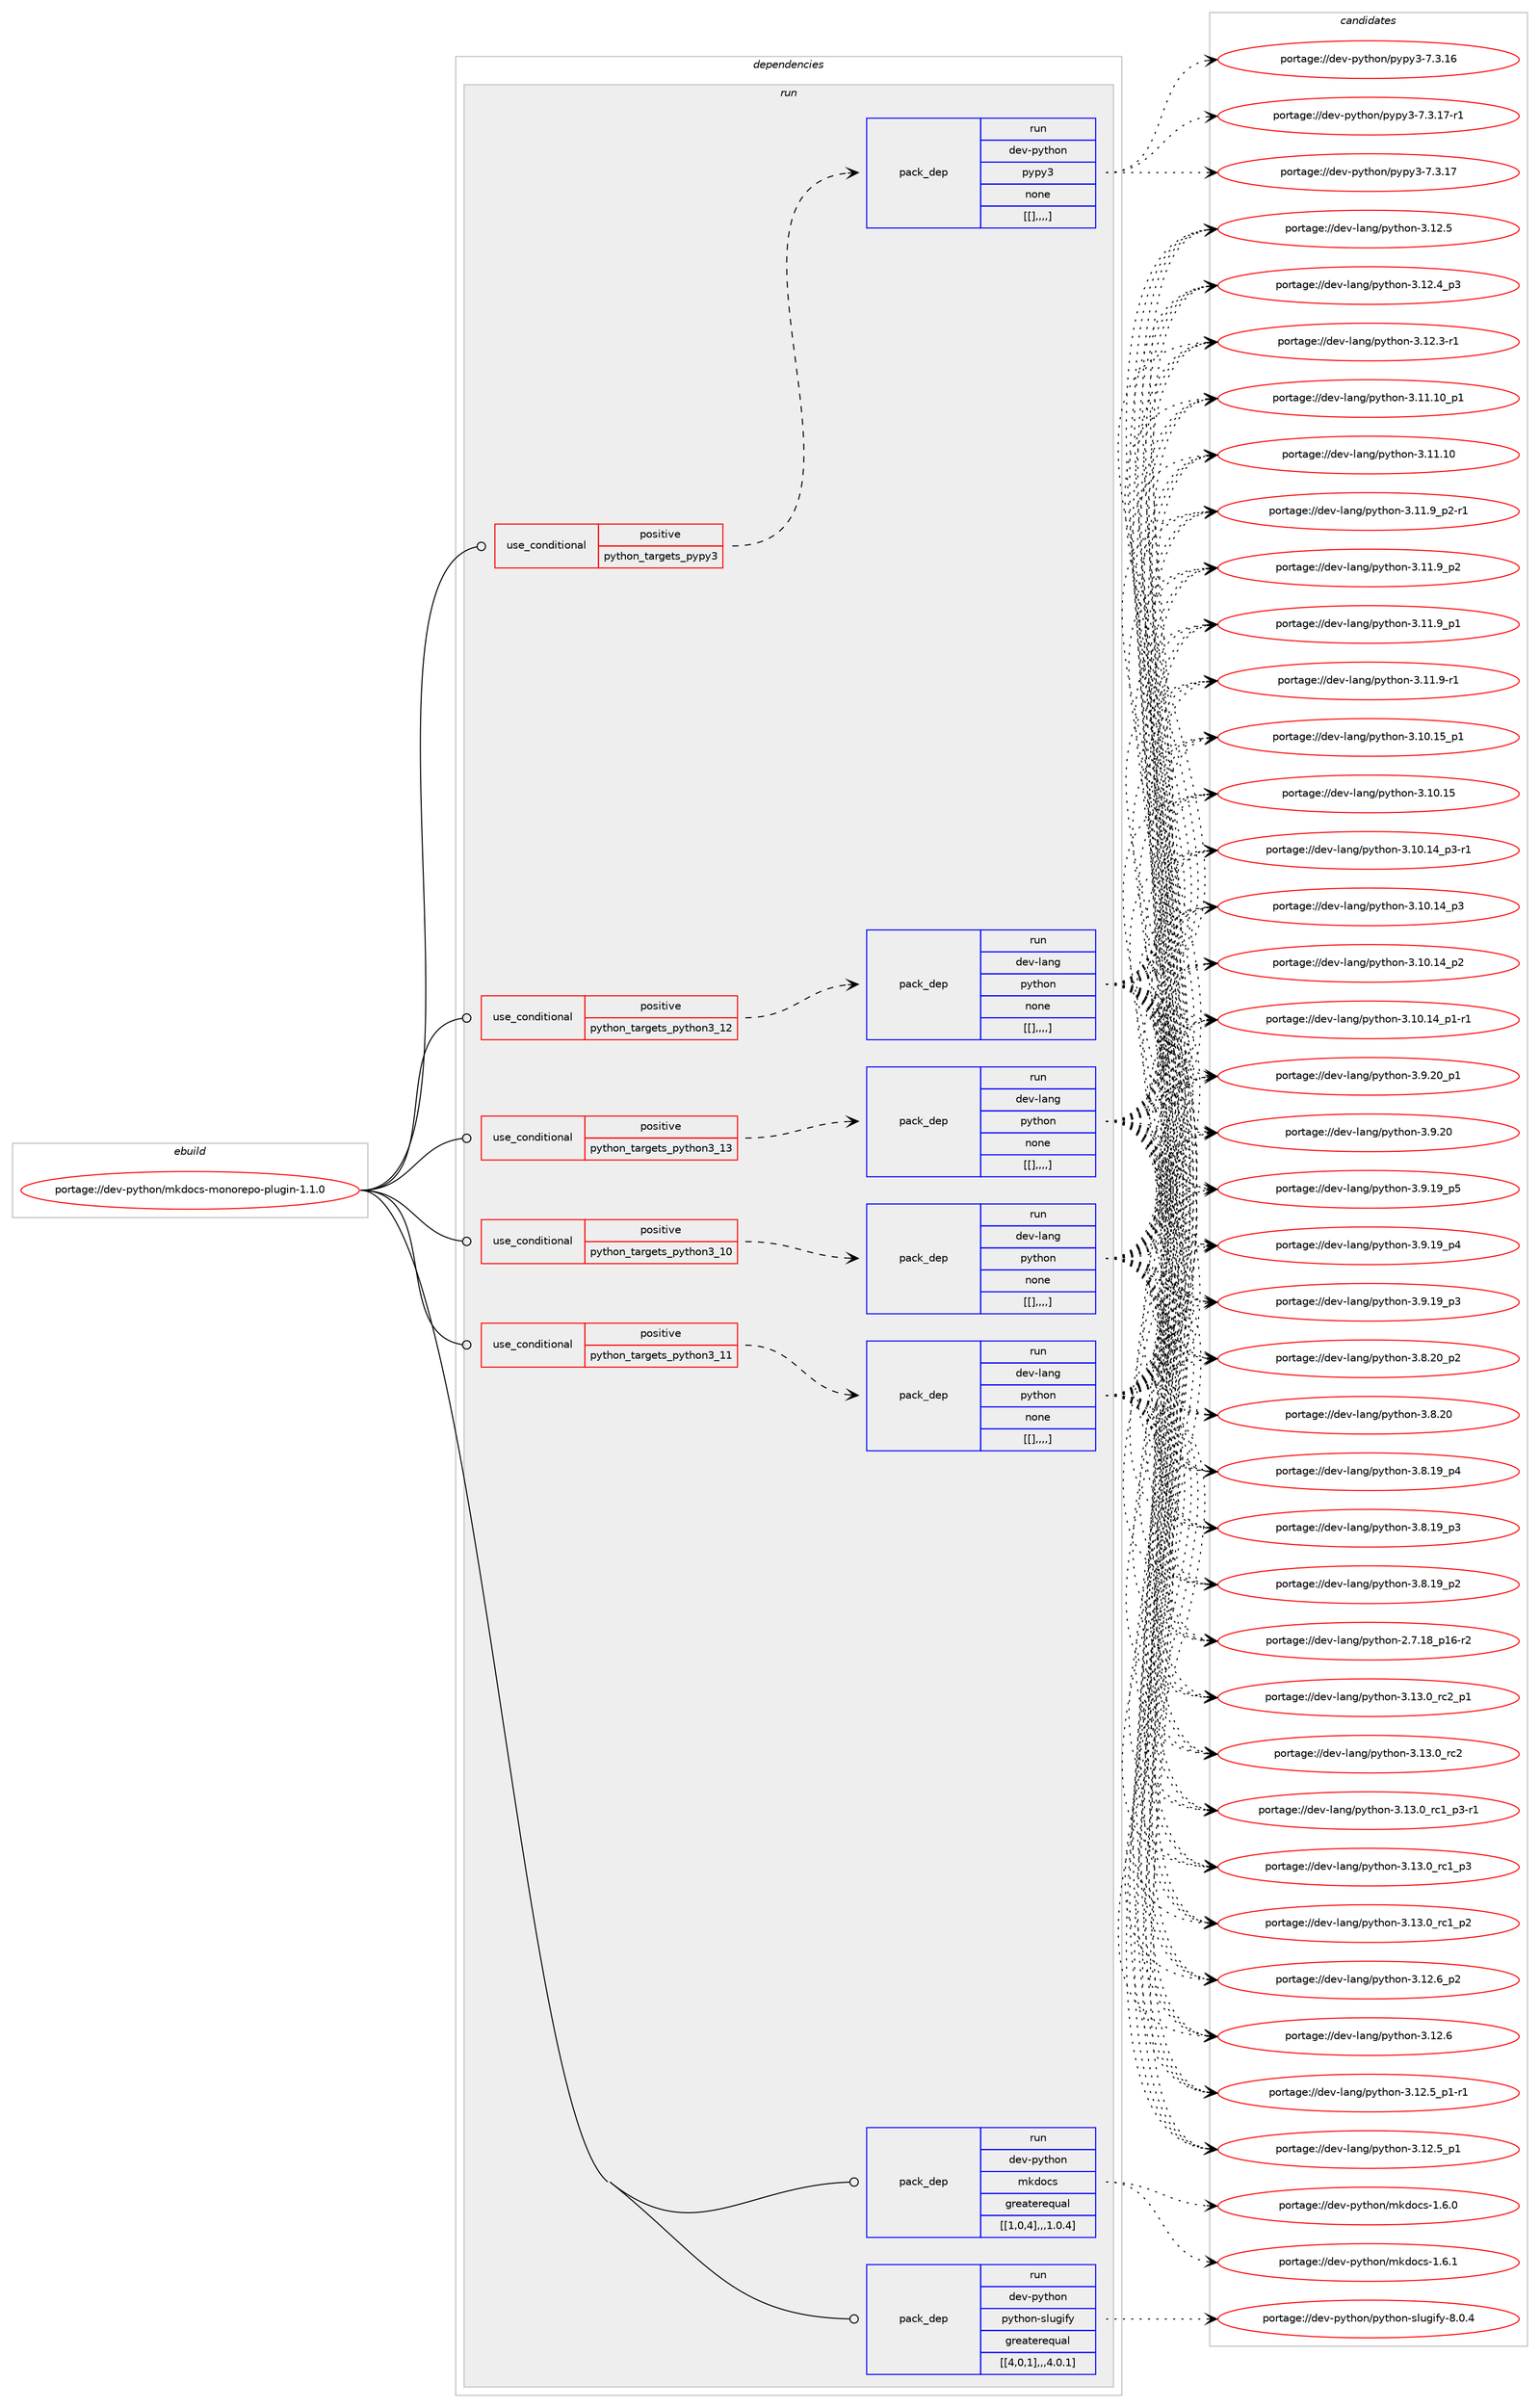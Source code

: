 digraph prolog {

# *************
# Graph options
# *************

newrank=true;
concentrate=true;
compound=true;
graph [rankdir=LR,fontname=Helvetica,fontsize=10,ranksep=1.5];#, ranksep=2.5, nodesep=0.2];
edge  [arrowhead=vee];
node  [fontname=Helvetica,fontsize=10];

# **********
# The ebuild
# **********

subgraph cluster_leftcol {
color=gray;
label=<<i>ebuild</i>>;
id [label="portage://dev-python/mkdocs-monorepo-plugin-1.1.0", color=red, width=4, href="../dev-python/mkdocs-monorepo-plugin-1.1.0.svg"];
}

# ****************
# The dependencies
# ****************

subgraph cluster_midcol {
color=gray;
label=<<i>dependencies</i>>;
subgraph cluster_compile {
fillcolor="#eeeeee";
style=filled;
label=<<i>compile</i>>;
}
subgraph cluster_compileandrun {
fillcolor="#eeeeee";
style=filled;
label=<<i>compile and run</i>>;
}
subgraph cluster_run {
fillcolor="#eeeeee";
style=filled;
label=<<i>run</i>>;
subgraph cond36154 {
dependency153543 [label=<<TABLE BORDER="0" CELLBORDER="1" CELLSPACING="0" CELLPADDING="4"><TR><TD ROWSPAN="3" CELLPADDING="10">use_conditional</TD></TR><TR><TD>positive</TD></TR><TR><TD>python_targets_pypy3</TD></TR></TABLE>>, shape=none, color=red];
subgraph pack116175 {
dependency153544 [label=<<TABLE BORDER="0" CELLBORDER="1" CELLSPACING="0" CELLPADDING="4" WIDTH="220"><TR><TD ROWSPAN="6" CELLPADDING="30">pack_dep</TD></TR><TR><TD WIDTH="110">run</TD></TR><TR><TD>dev-python</TD></TR><TR><TD>pypy3</TD></TR><TR><TD>none</TD></TR><TR><TD>[[],,,,]</TD></TR></TABLE>>, shape=none, color=blue];
}
dependency153543:e -> dependency153544:w [weight=20,style="dashed",arrowhead="vee"];
}
id:e -> dependency153543:w [weight=20,style="solid",arrowhead="odot"];
subgraph cond36155 {
dependency153545 [label=<<TABLE BORDER="0" CELLBORDER="1" CELLSPACING="0" CELLPADDING="4"><TR><TD ROWSPAN="3" CELLPADDING="10">use_conditional</TD></TR><TR><TD>positive</TD></TR><TR><TD>python_targets_python3_10</TD></TR></TABLE>>, shape=none, color=red];
subgraph pack116176 {
dependency153546 [label=<<TABLE BORDER="0" CELLBORDER="1" CELLSPACING="0" CELLPADDING="4" WIDTH="220"><TR><TD ROWSPAN="6" CELLPADDING="30">pack_dep</TD></TR><TR><TD WIDTH="110">run</TD></TR><TR><TD>dev-lang</TD></TR><TR><TD>python</TD></TR><TR><TD>none</TD></TR><TR><TD>[[],,,,]</TD></TR></TABLE>>, shape=none, color=blue];
}
dependency153545:e -> dependency153546:w [weight=20,style="dashed",arrowhead="vee"];
}
id:e -> dependency153545:w [weight=20,style="solid",arrowhead="odot"];
subgraph cond36156 {
dependency153547 [label=<<TABLE BORDER="0" CELLBORDER="1" CELLSPACING="0" CELLPADDING="4"><TR><TD ROWSPAN="3" CELLPADDING="10">use_conditional</TD></TR><TR><TD>positive</TD></TR><TR><TD>python_targets_python3_11</TD></TR></TABLE>>, shape=none, color=red];
subgraph pack116177 {
dependency153548 [label=<<TABLE BORDER="0" CELLBORDER="1" CELLSPACING="0" CELLPADDING="4" WIDTH="220"><TR><TD ROWSPAN="6" CELLPADDING="30">pack_dep</TD></TR><TR><TD WIDTH="110">run</TD></TR><TR><TD>dev-lang</TD></TR><TR><TD>python</TD></TR><TR><TD>none</TD></TR><TR><TD>[[],,,,]</TD></TR></TABLE>>, shape=none, color=blue];
}
dependency153547:e -> dependency153548:w [weight=20,style="dashed",arrowhead="vee"];
}
id:e -> dependency153547:w [weight=20,style="solid",arrowhead="odot"];
subgraph cond36157 {
dependency153549 [label=<<TABLE BORDER="0" CELLBORDER="1" CELLSPACING="0" CELLPADDING="4"><TR><TD ROWSPAN="3" CELLPADDING="10">use_conditional</TD></TR><TR><TD>positive</TD></TR><TR><TD>python_targets_python3_12</TD></TR></TABLE>>, shape=none, color=red];
subgraph pack116178 {
dependency153550 [label=<<TABLE BORDER="0" CELLBORDER="1" CELLSPACING="0" CELLPADDING="4" WIDTH="220"><TR><TD ROWSPAN="6" CELLPADDING="30">pack_dep</TD></TR><TR><TD WIDTH="110">run</TD></TR><TR><TD>dev-lang</TD></TR><TR><TD>python</TD></TR><TR><TD>none</TD></TR><TR><TD>[[],,,,]</TD></TR></TABLE>>, shape=none, color=blue];
}
dependency153549:e -> dependency153550:w [weight=20,style="dashed",arrowhead="vee"];
}
id:e -> dependency153549:w [weight=20,style="solid",arrowhead="odot"];
subgraph cond36158 {
dependency153551 [label=<<TABLE BORDER="0" CELLBORDER="1" CELLSPACING="0" CELLPADDING="4"><TR><TD ROWSPAN="3" CELLPADDING="10">use_conditional</TD></TR><TR><TD>positive</TD></TR><TR><TD>python_targets_python3_13</TD></TR></TABLE>>, shape=none, color=red];
subgraph pack116179 {
dependency153552 [label=<<TABLE BORDER="0" CELLBORDER="1" CELLSPACING="0" CELLPADDING="4" WIDTH="220"><TR><TD ROWSPAN="6" CELLPADDING="30">pack_dep</TD></TR><TR><TD WIDTH="110">run</TD></TR><TR><TD>dev-lang</TD></TR><TR><TD>python</TD></TR><TR><TD>none</TD></TR><TR><TD>[[],,,,]</TD></TR></TABLE>>, shape=none, color=blue];
}
dependency153551:e -> dependency153552:w [weight=20,style="dashed",arrowhead="vee"];
}
id:e -> dependency153551:w [weight=20,style="solid",arrowhead="odot"];
subgraph pack116180 {
dependency153553 [label=<<TABLE BORDER="0" CELLBORDER="1" CELLSPACING="0" CELLPADDING="4" WIDTH="220"><TR><TD ROWSPAN="6" CELLPADDING="30">pack_dep</TD></TR><TR><TD WIDTH="110">run</TD></TR><TR><TD>dev-python</TD></TR><TR><TD>mkdocs</TD></TR><TR><TD>greaterequal</TD></TR><TR><TD>[[1,0,4],,,1.0.4]</TD></TR></TABLE>>, shape=none, color=blue];
}
id:e -> dependency153553:w [weight=20,style="solid",arrowhead="odot"];
subgraph pack116181 {
dependency153554 [label=<<TABLE BORDER="0" CELLBORDER="1" CELLSPACING="0" CELLPADDING="4" WIDTH="220"><TR><TD ROWSPAN="6" CELLPADDING="30">pack_dep</TD></TR><TR><TD WIDTH="110">run</TD></TR><TR><TD>dev-python</TD></TR><TR><TD>python-slugify</TD></TR><TR><TD>greaterequal</TD></TR><TR><TD>[[4,0,1],,,4.0.1]</TD></TR></TABLE>>, shape=none, color=blue];
}
id:e -> dependency153554:w [weight=20,style="solid",arrowhead="odot"];
}
}

# **************
# The candidates
# **************

subgraph cluster_choices {
rank=same;
color=gray;
label=<<i>candidates</i>>;

subgraph choice116175 {
color=black;
nodesep=1;
choice100101118451121211161041111104711212111212151455546514649554511449 [label="portage://dev-python/pypy3-7.3.17-r1", color=red, width=4,href="../dev-python/pypy3-7.3.17-r1.svg"];
choice10010111845112121116104111110471121211121215145554651464955 [label="portage://dev-python/pypy3-7.3.17", color=red, width=4,href="../dev-python/pypy3-7.3.17.svg"];
choice10010111845112121116104111110471121211121215145554651464954 [label="portage://dev-python/pypy3-7.3.16", color=red, width=4,href="../dev-python/pypy3-7.3.16.svg"];
dependency153544:e -> choice100101118451121211161041111104711212111212151455546514649554511449:w [style=dotted,weight="100"];
dependency153544:e -> choice10010111845112121116104111110471121211121215145554651464955:w [style=dotted,weight="100"];
dependency153544:e -> choice10010111845112121116104111110471121211121215145554651464954:w [style=dotted,weight="100"];
}
subgraph choice116176 {
color=black;
nodesep=1;
choice100101118451089711010347112121116104111110455146495146489511499509511249 [label="portage://dev-lang/python-3.13.0_rc2_p1", color=red, width=4,href="../dev-lang/python-3.13.0_rc2_p1.svg"];
choice10010111845108971101034711212111610411111045514649514648951149950 [label="portage://dev-lang/python-3.13.0_rc2", color=red, width=4,href="../dev-lang/python-3.13.0_rc2.svg"];
choice1001011184510897110103471121211161041111104551464951464895114994995112514511449 [label="portage://dev-lang/python-3.13.0_rc1_p3-r1", color=red, width=4,href="../dev-lang/python-3.13.0_rc1_p3-r1.svg"];
choice100101118451089711010347112121116104111110455146495146489511499499511251 [label="portage://dev-lang/python-3.13.0_rc1_p3", color=red, width=4,href="../dev-lang/python-3.13.0_rc1_p3.svg"];
choice100101118451089711010347112121116104111110455146495146489511499499511250 [label="portage://dev-lang/python-3.13.0_rc1_p2", color=red, width=4,href="../dev-lang/python-3.13.0_rc1_p2.svg"];
choice100101118451089711010347112121116104111110455146495046549511250 [label="portage://dev-lang/python-3.12.6_p2", color=red, width=4,href="../dev-lang/python-3.12.6_p2.svg"];
choice10010111845108971101034711212111610411111045514649504654 [label="portage://dev-lang/python-3.12.6", color=red, width=4,href="../dev-lang/python-3.12.6.svg"];
choice1001011184510897110103471121211161041111104551464950465395112494511449 [label="portage://dev-lang/python-3.12.5_p1-r1", color=red, width=4,href="../dev-lang/python-3.12.5_p1-r1.svg"];
choice100101118451089711010347112121116104111110455146495046539511249 [label="portage://dev-lang/python-3.12.5_p1", color=red, width=4,href="../dev-lang/python-3.12.5_p1.svg"];
choice10010111845108971101034711212111610411111045514649504653 [label="portage://dev-lang/python-3.12.5", color=red, width=4,href="../dev-lang/python-3.12.5.svg"];
choice100101118451089711010347112121116104111110455146495046529511251 [label="portage://dev-lang/python-3.12.4_p3", color=red, width=4,href="../dev-lang/python-3.12.4_p3.svg"];
choice100101118451089711010347112121116104111110455146495046514511449 [label="portage://dev-lang/python-3.12.3-r1", color=red, width=4,href="../dev-lang/python-3.12.3-r1.svg"];
choice10010111845108971101034711212111610411111045514649494649489511249 [label="portage://dev-lang/python-3.11.10_p1", color=red, width=4,href="../dev-lang/python-3.11.10_p1.svg"];
choice1001011184510897110103471121211161041111104551464949464948 [label="portage://dev-lang/python-3.11.10", color=red, width=4,href="../dev-lang/python-3.11.10.svg"];
choice1001011184510897110103471121211161041111104551464949465795112504511449 [label="portage://dev-lang/python-3.11.9_p2-r1", color=red, width=4,href="../dev-lang/python-3.11.9_p2-r1.svg"];
choice100101118451089711010347112121116104111110455146494946579511250 [label="portage://dev-lang/python-3.11.9_p2", color=red, width=4,href="../dev-lang/python-3.11.9_p2.svg"];
choice100101118451089711010347112121116104111110455146494946579511249 [label="portage://dev-lang/python-3.11.9_p1", color=red, width=4,href="../dev-lang/python-3.11.9_p1.svg"];
choice100101118451089711010347112121116104111110455146494946574511449 [label="portage://dev-lang/python-3.11.9-r1", color=red, width=4,href="../dev-lang/python-3.11.9-r1.svg"];
choice10010111845108971101034711212111610411111045514649484649539511249 [label="portage://dev-lang/python-3.10.15_p1", color=red, width=4,href="../dev-lang/python-3.10.15_p1.svg"];
choice1001011184510897110103471121211161041111104551464948464953 [label="portage://dev-lang/python-3.10.15", color=red, width=4,href="../dev-lang/python-3.10.15.svg"];
choice100101118451089711010347112121116104111110455146494846495295112514511449 [label="portage://dev-lang/python-3.10.14_p3-r1", color=red, width=4,href="../dev-lang/python-3.10.14_p3-r1.svg"];
choice10010111845108971101034711212111610411111045514649484649529511251 [label="portage://dev-lang/python-3.10.14_p3", color=red, width=4,href="../dev-lang/python-3.10.14_p3.svg"];
choice10010111845108971101034711212111610411111045514649484649529511250 [label="portage://dev-lang/python-3.10.14_p2", color=red, width=4,href="../dev-lang/python-3.10.14_p2.svg"];
choice100101118451089711010347112121116104111110455146494846495295112494511449 [label="portage://dev-lang/python-3.10.14_p1-r1", color=red, width=4,href="../dev-lang/python-3.10.14_p1-r1.svg"];
choice100101118451089711010347112121116104111110455146574650489511249 [label="portage://dev-lang/python-3.9.20_p1", color=red, width=4,href="../dev-lang/python-3.9.20_p1.svg"];
choice10010111845108971101034711212111610411111045514657465048 [label="portage://dev-lang/python-3.9.20", color=red, width=4,href="../dev-lang/python-3.9.20.svg"];
choice100101118451089711010347112121116104111110455146574649579511253 [label="portage://dev-lang/python-3.9.19_p5", color=red, width=4,href="../dev-lang/python-3.9.19_p5.svg"];
choice100101118451089711010347112121116104111110455146574649579511252 [label="portage://dev-lang/python-3.9.19_p4", color=red, width=4,href="../dev-lang/python-3.9.19_p4.svg"];
choice100101118451089711010347112121116104111110455146574649579511251 [label="portage://dev-lang/python-3.9.19_p3", color=red, width=4,href="../dev-lang/python-3.9.19_p3.svg"];
choice100101118451089711010347112121116104111110455146564650489511250 [label="portage://dev-lang/python-3.8.20_p2", color=red, width=4,href="../dev-lang/python-3.8.20_p2.svg"];
choice10010111845108971101034711212111610411111045514656465048 [label="portage://dev-lang/python-3.8.20", color=red, width=4,href="../dev-lang/python-3.8.20.svg"];
choice100101118451089711010347112121116104111110455146564649579511252 [label="portage://dev-lang/python-3.8.19_p4", color=red, width=4,href="../dev-lang/python-3.8.19_p4.svg"];
choice100101118451089711010347112121116104111110455146564649579511251 [label="portage://dev-lang/python-3.8.19_p3", color=red, width=4,href="../dev-lang/python-3.8.19_p3.svg"];
choice100101118451089711010347112121116104111110455146564649579511250 [label="portage://dev-lang/python-3.8.19_p2", color=red, width=4,href="../dev-lang/python-3.8.19_p2.svg"];
choice100101118451089711010347112121116104111110455046554649569511249544511450 [label="portage://dev-lang/python-2.7.18_p16-r2", color=red, width=4,href="../dev-lang/python-2.7.18_p16-r2.svg"];
dependency153546:e -> choice100101118451089711010347112121116104111110455146495146489511499509511249:w [style=dotted,weight="100"];
dependency153546:e -> choice10010111845108971101034711212111610411111045514649514648951149950:w [style=dotted,weight="100"];
dependency153546:e -> choice1001011184510897110103471121211161041111104551464951464895114994995112514511449:w [style=dotted,weight="100"];
dependency153546:e -> choice100101118451089711010347112121116104111110455146495146489511499499511251:w [style=dotted,weight="100"];
dependency153546:e -> choice100101118451089711010347112121116104111110455146495146489511499499511250:w [style=dotted,weight="100"];
dependency153546:e -> choice100101118451089711010347112121116104111110455146495046549511250:w [style=dotted,weight="100"];
dependency153546:e -> choice10010111845108971101034711212111610411111045514649504654:w [style=dotted,weight="100"];
dependency153546:e -> choice1001011184510897110103471121211161041111104551464950465395112494511449:w [style=dotted,weight="100"];
dependency153546:e -> choice100101118451089711010347112121116104111110455146495046539511249:w [style=dotted,weight="100"];
dependency153546:e -> choice10010111845108971101034711212111610411111045514649504653:w [style=dotted,weight="100"];
dependency153546:e -> choice100101118451089711010347112121116104111110455146495046529511251:w [style=dotted,weight="100"];
dependency153546:e -> choice100101118451089711010347112121116104111110455146495046514511449:w [style=dotted,weight="100"];
dependency153546:e -> choice10010111845108971101034711212111610411111045514649494649489511249:w [style=dotted,weight="100"];
dependency153546:e -> choice1001011184510897110103471121211161041111104551464949464948:w [style=dotted,weight="100"];
dependency153546:e -> choice1001011184510897110103471121211161041111104551464949465795112504511449:w [style=dotted,weight="100"];
dependency153546:e -> choice100101118451089711010347112121116104111110455146494946579511250:w [style=dotted,weight="100"];
dependency153546:e -> choice100101118451089711010347112121116104111110455146494946579511249:w [style=dotted,weight="100"];
dependency153546:e -> choice100101118451089711010347112121116104111110455146494946574511449:w [style=dotted,weight="100"];
dependency153546:e -> choice10010111845108971101034711212111610411111045514649484649539511249:w [style=dotted,weight="100"];
dependency153546:e -> choice1001011184510897110103471121211161041111104551464948464953:w [style=dotted,weight="100"];
dependency153546:e -> choice100101118451089711010347112121116104111110455146494846495295112514511449:w [style=dotted,weight="100"];
dependency153546:e -> choice10010111845108971101034711212111610411111045514649484649529511251:w [style=dotted,weight="100"];
dependency153546:e -> choice10010111845108971101034711212111610411111045514649484649529511250:w [style=dotted,weight="100"];
dependency153546:e -> choice100101118451089711010347112121116104111110455146494846495295112494511449:w [style=dotted,weight="100"];
dependency153546:e -> choice100101118451089711010347112121116104111110455146574650489511249:w [style=dotted,weight="100"];
dependency153546:e -> choice10010111845108971101034711212111610411111045514657465048:w [style=dotted,weight="100"];
dependency153546:e -> choice100101118451089711010347112121116104111110455146574649579511253:w [style=dotted,weight="100"];
dependency153546:e -> choice100101118451089711010347112121116104111110455146574649579511252:w [style=dotted,weight="100"];
dependency153546:e -> choice100101118451089711010347112121116104111110455146574649579511251:w [style=dotted,weight="100"];
dependency153546:e -> choice100101118451089711010347112121116104111110455146564650489511250:w [style=dotted,weight="100"];
dependency153546:e -> choice10010111845108971101034711212111610411111045514656465048:w [style=dotted,weight="100"];
dependency153546:e -> choice100101118451089711010347112121116104111110455146564649579511252:w [style=dotted,weight="100"];
dependency153546:e -> choice100101118451089711010347112121116104111110455146564649579511251:w [style=dotted,weight="100"];
dependency153546:e -> choice100101118451089711010347112121116104111110455146564649579511250:w [style=dotted,weight="100"];
dependency153546:e -> choice100101118451089711010347112121116104111110455046554649569511249544511450:w [style=dotted,weight="100"];
}
subgraph choice116177 {
color=black;
nodesep=1;
choice100101118451089711010347112121116104111110455146495146489511499509511249 [label="portage://dev-lang/python-3.13.0_rc2_p1", color=red, width=4,href="../dev-lang/python-3.13.0_rc2_p1.svg"];
choice10010111845108971101034711212111610411111045514649514648951149950 [label="portage://dev-lang/python-3.13.0_rc2", color=red, width=4,href="../dev-lang/python-3.13.0_rc2.svg"];
choice1001011184510897110103471121211161041111104551464951464895114994995112514511449 [label="portage://dev-lang/python-3.13.0_rc1_p3-r1", color=red, width=4,href="../dev-lang/python-3.13.0_rc1_p3-r1.svg"];
choice100101118451089711010347112121116104111110455146495146489511499499511251 [label="portage://dev-lang/python-3.13.0_rc1_p3", color=red, width=4,href="../dev-lang/python-3.13.0_rc1_p3.svg"];
choice100101118451089711010347112121116104111110455146495146489511499499511250 [label="portage://dev-lang/python-3.13.0_rc1_p2", color=red, width=4,href="../dev-lang/python-3.13.0_rc1_p2.svg"];
choice100101118451089711010347112121116104111110455146495046549511250 [label="portage://dev-lang/python-3.12.6_p2", color=red, width=4,href="../dev-lang/python-3.12.6_p2.svg"];
choice10010111845108971101034711212111610411111045514649504654 [label="portage://dev-lang/python-3.12.6", color=red, width=4,href="../dev-lang/python-3.12.6.svg"];
choice1001011184510897110103471121211161041111104551464950465395112494511449 [label="portage://dev-lang/python-3.12.5_p1-r1", color=red, width=4,href="../dev-lang/python-3.12.5_p1-r1.svg"];
choice100101118451089711010347112121116104111110455146495046539511249 [label="portage://dev-lang/python-3.12.5_p1", color=red, width=4,href="../dev-lang/python-3.12.5_p1.svg"];
choice10010111845108971101034711212111610411111045514649504653 [label="portage://dev-lang/python-3.12.5", color=red, width=4,href="../dev-lang/python-3.12.5.svg"];
choice100101118451089711010347112121116104111110455146495046529511251 [label="portage://dev-lang/python-3.12.4_p3", color=red, width=4,href="../dev-lang/python-3.12.4_p3.svg"];
choice100101118451089711010347112121116104111110455146495046514511449 [label="portage://dev-lang/python-3.12.3-r1", color=red, width=4,href="../dev-lang/python-3.12.3-r1.svg"];
choice10010111845108971101034711212111610411111045514649494649489511249 [label="portage://dev-lang/python-3.11.10_p1", color=red, width=4,href="../dev-lang/python-3.11.10_p1.svg"];
choice1001011184510897110103471121211161041111104551464949464948 [label="portage://dev-lang/python-3.11.10", color=red, width=4,href="../dev-lang/python-3.11.10.svg"];
choice1001011184510897110103471121211161041111104551464949465795112504511449 [label="portage://dev-lang/python-3.11.9_p2-r1", color=red, width=4,href="../dev-lang/python-3.11.9_p2-r1.svg"];
choice100101118451089711010347112121116104111110455146494946579511250 [label="portage://dev-lang/python-3.11.9_p2", color=red, width=4,href="../dev-lang/python-3.11.9_p2.svg"];
choice100101118451089711010347112121116104111110455146494946579511249 [label="portage://dev-lang/python-3.11.9_p1", color=red, width=4,href="../dev-lang/python-3.11.9_p1.svg"];
choice100101118451089711010347112121116104111110455146494946574511449 [label="portage://dev-lang/python-3.11.9-r1", color=red, width=4,href="../dev-lang/python-3.11.9-r1.svg"];
choice10010111845108971101034711212111610411111045514649484649539511249 [label="portage://dev-lang/python-3.10.15_p1", color=red, width=4,href="../dev-lang/python-3.10.15_p1.svg"];
choice1001011184510897110103471121211161041111104551464948464953 [label="portage://dev-lang/python-3.10.15", color=red, width=4,href="../dev-lang/python-3.10.15.svg"];
choice100101118451089711010347112121116104111110455146494846495295112514511449 [label="portage://dev-lang/python-3.10.14_p3-r1", color=red, width=4,href="../dev-lang/python-3.10.14_p3-r1.svg"];
choice10010111845108971101034711212111610411111045514649484649529511251 [label="portage://dev-lang/python-3.10.14_p3", color=red, width=4,href="../dev-lang/python-3.10.14_p3.svg"];
choice10010111845108971101034711212111610411111045514649484649529511250 [label="portage://dev-lang/python-3.10.14_p2", color=red, width=4,href="../dev-lang/python-3.10.14_p2.svg"];
choice100101118451089711010347112121116104111110455146494846495295112494511449 [label="portage://dev-lang/python-3.10.14_p1-r1", color=red, width=4,href="../dev-lang/python-3.10.14_p1-r1.svg"];
choice100101118451089711010347112121116104111110455146574650489511249 [label="portage://dev-lang/python-3.9.20_p1", color=red, width=4,href="../dev-lang/python-3.9.20_p1.svg"];
choice10010111845108971101034711212111610411111045514657465048 [label="portage://dev-lang/python-3.9.20", color=red, width=4,href="../dev-lang/python-3.9.20.svg"];
choice100101118451089711010347112121116104111110455146574649579511253 [label="portage://dev-lang/python-3.9.19_p5", color=red, width=4,href="../dev-lang/python-3.9.19_p5.svg"];
choice100101118451089711010347112121116104111110455146574649579511252 [label="portage://dev-lang/python-3.9.19_p4", color=red, width=4,href="../dev-lang/python-3.9.19_p4.svg"];
choice100101118451089711010347112121116104111110455146574649579511251 [label="portage://dev-lang/python-3.9.19_p3", color=red, width=4,href="../dev-lang/python-3.9.19_p3.svg"];
choice100101118451089711010347112121116104111110455146564650489511250 [label="portage://dev-lang/python-3.8.20_p2", color=red, width=4,href="../dev-lang/python-3.8.20_p2.svg"];
choice10010111845108971101034711212111610411111045514656465048 [label="portage://dev-lang/python-3.8.20", color=red, width=4,href="../dev-lang/python-3.8.20.svg"];
choice100101118451089711010347112121116104111110455146564649579511252 [label="portage://dev-lang/python-3.8.19_p4", color=red, width=4,href="../dev-lang/python-3.8.19_p4.svg"];
choice100101118451089711010347112121116104111110455146564649579511251 [label="portage://dev-lang/python-3.8.19_p3", color=red, width=4,href="../dev-lang/python-3.8.19_p3.svg"];
choice100101118451089711010347112121116104111110455146564649579511250 [label="portage://dev-lang/python-3.8.19_p2", color=red, width=4,href="../dev-lang/python-3.8.19_p2.svg"];
choice100101118451089711010347112121116104111110455046554649569511249544511450 [label="portage://dev-lang/python-2.7.18_p16-r2", color=red, width=4,href="../dev-lang/python-2.7.18_p16-r2.svg"];
dependency153548:e -> choice100101118451089711010347112121116104111110455146495146489511499509511249:w [style=dotted,weight="100"];
dependency153548:e -> choice10010111845108971101034711212111610411111045514649514648951149950:w [style=dotted,weight="100"];
dependency153548:e -> choice1001011184510897110103471121211161041111104551464951464895114994995112514511449:w [style=dotted,weight="100"];
dependency153548:e -> choice100101118451089711010347112121116104111110455146495146489511499499511251:w [style=dotted,weight="100"];
dependency153548:e -> choice100101118451089711010347112121116104111110455146495146489511499499511250:w [style=dotted,weight="100"];
dependency153548:e -> choice100101118451089711010347112121116104111110455146495046549511250:w [style=dotted,weight="100"];
dependency153548:e -> choice10010111845108971101034711212111610411111045514649504654:w [style=dotted,weight="100"];
dependency153548:e -> choice1001011184510897110103471121211161041111104551464950465395112494511449:w [style=dotted,weight="100"];
dependency153548:e -> choice100101118451089711010347112121116104111110455146495046539511249:w [style=dotted,weight="100"];
dependency153548:e -> choice10010111845108971101034711212111610411111045514649504653:w [style=dotted,weight="100"];
dependency153548:e -> choice100101118451089711010347112121116104111110455146495046529511251:w [style=dotted,weight="100"];
dependency153548:e -> choice100101118451089711010347112121116104111110455146495046514511449:w [style=dotted,weight="100"];
dependency153548:e -> choice10010111845108971101034711212111610411111045514649494649489511249:w [style=dotted,weight="100"];
dependency153548:e -> choice1001011184510897110103471121211161041111104551464949464948:w [style=dotted,weight="100"];
dependency153548:e -> choice1001011184510897110103471121211161041111104551464949465795112504511449:w [style=dotted,weight="100"];
dependency153548:e -> choice100101118451089711010347112121116104111110455146494946579511250:w [style=dotted,weight="100"];
dependency153548:e -> choice100101118451089711010347112121116104111110455146494946579511249:w [style=dotted,weight="100"];
dependency153548:e -> choice100101118451089711010347112121116104111110455146494946574511449:w [style=dotted,weight="100"];
dependency153548:e -> choice10010111845108971101034711212111610411111045514649484649539511249:w [style=dotted,weight="100"];
dependency153548:e -> choice1001011184510897110103471121211161041111104551464948464953:w [style=dotted,weight="100"];
dependency153548:e -> choice100101118451089711010347112121116104111110455146494846495295112514511449:w [style=dotted,weight="100"];
dependency153548:e -> choice10010111845108971101034711212111610411111045514649484649529511251:w [style=dotted,weight="100"];
dependency153548:e -> choice10010111845108971101034711212111610411111045514649484649529511250:w [style=dotted,weight="100"];
dependency153548:e -> choice100101118451089711010347112121116104111110455146494846495295112494511449:w [style=dotted,weight="100"];
dependency153548:e -> choice100101118451089711010347112121116104111110455146574650489511249:w [style=dotted,weight="100"];
dependency153548:e -> choice10010111845108971101034711212111610411111045514657465048:w [style=dotted,weight="100"];
dependency153548:e -> choice100101118451089711010347112121116104111110455146574649579511253:w [style=dotted,weight="100"];
dependency153548:e -> choice100101118451089711010347112121116104111110455146574649579511252:w [style=dotted,weight="100"];
dependency153548:e -> choice100101118451089711010347112121116104111110455146574649579511251:w [style=dotted,weight="100"];
dependency153548:e -> choice100101118451089711010347112121116104111110455146564650489511250:w [style=dotted,weight="100"];
dependency153548:e -> choice10010111845108971101034711212111610411111045514656465048:w [style=dotted,weight="100"];
dependency153548:e -> choice100101118451089711010347112121116104111110455146564649579511252:w [style=dotted,weight="100"];
dependency153548:e -> choice100101118451089711010347112121116104111110455146564649579511251:w [style=dotted,weight="100"];
dependency153548:e -> choice100101118451089711010347112121116104111110455146564649579511250:w [style=dotted,weight="100"];
dependency153548:e -> choice100101118451089711010347112121116104111110455046554649569511249544511450:w [style=dotted,weight="100"];
}
subgraph choice116178 {
color=black;
nodesep=1;
choice100101118451089711010347112121116104111110455146495146489511499509511249 [label="portage://dev-lang/python-3.13.0_rc2_p1", color=red, width=4,href="../dev-lang/python-3.13.0_rc2_p1.svg"];
choice10010111845108971101034711212111610411111045514649514648951149950 [label="portage://dev-lang/python-3.13.0_rc2", color=red, width=4,href="../dev-lang/python-3.13.0_rc2.svg"];
choice1001011184510897110103471121211161041111104551464951464895114994995112514511449 [label="portage://dev-lang/python-3.13.0_rc1_p3-r1", color=red, width=4,href="../dev-lang/python-3.13.0_rc1_p3-r1.svg"];
choice100101118451089711010347112121116104111110455146495146489511499499511251 [label="portage://dev-lang/python-3.13.0_rc1_p3", color=red, width=4,href="../dev-lang/python-3.13.0_rc1_p3.svg"];
choice100101118451089711010347112121116104111110455146495146489511499499511250 [label="portage://dev-lang/python-3.13.0_rc1_p2", color=red, width=4,href="../dev-lang/python-3.13.0_rc1_p2.svg"];
choice100101118451089711010347112121116104111110455146495046549511250 [label="portage://dev-lang/python-3.12.6_p2", color=red, width=4,href="../dev-lang/python-3.12.6_p2.svg"];
choice10010111845108971101034711212111610411111045514649504654 [label="portage://dev-lang/python-3.12.6", color=red, width=4,href="../dev-lang/python-3.12.6.svg"];
choice1001011184510897110103471121211161041111104551464950465395112494511449 [label="portage://dev-lang/python-3.12.5_p1-r1", color=red, width=4,href="../dev-lang/python-3.12.5_p1-r1.svg"];
choice100101118451089711010347112121116104111110455146495046539511249 [label="portage://dev-lang/python-3.12.5_p1", color=red, width=4,href="../dev-lang/python-3.12.5_p1.svg"];
choice10010111845108971101034711212111610411111045514649504653 [label="portage://dev-lang/python-3.12.5", color=red, width=4,href="../dev-lang/python-3.12.5.svg"];
choice100101118451089711010347112121116104111110455146495046529511251 [label="portage://dev-lang/python-3.12.4_p3", color=red, width=4,href="../dev-lang/python-3.12.4_p3.svg"];
choice100101118451089711010347112121116104111110455146495046514511449 [label="portage://dev-lang/python-3.12.3-r1", color=red, width=4,href="../dev-lang/python-3.12.3-r1.svg"];
choice10010111845108971101034711212111610411111045514649494649489511249 [label="portage://dev-lang/python-3.11.10_p1", color=red, width=4,href="../dev-lang/python-3.11.10_p1.svg"];
choice1001011184510897110103471121211161041111104551464949464948 [label="portage://dev-lang/python-3.11.10", color=red, width=4,href="../dev-lang/python-3.11.10.svg"];
choice1001011184510897110103471121211161041111104551464949465795112504511449 [label="portage://dev-lang/python-3.11.9_p2-r1", color=red, width=4,href="../dev-lang/python-3.11.9_p2-r1.svg"];
choice100101118451089711010347112121116104111110455146494946579511250 [label="portage://dev-lang/python-3.11.9_p2", color=red, width=4,href="../dev-lang/python-3.11.9_p2.svg"];
choice100101118451089711010347112121116104111110455146494946579511249 [label="portage://dev-lang/python-3.11.9_p1", color=red, width=4,href="../dev-lang/python-3.11.9_p1.svg"];
choice100101118451089711010347112121116104111110455146494946574511449 [label="portage://dev-lang/python-3.11.9-r1", color=red, width=4,href="../dev-lang/python-3.11.9-r1.svg"];
choice10010111845108971101034711212111610411111045514649484649539511249 [label="portage://dev-lang/python-3.10.15_p1", color=red, width=4,href="../dev-lang/python-3.10.15_p1.svg"];
choice1001011184510897110103471121211161041111104551464948464953 [label="portage://dev-lang/python-3.10.15", color=red, width=4,href="../dev-lang/python-3.10.15.svg"];
choice100101118451089711010347112121116104111110455146494846495295112514511449 [label="portage://dev-lang/python-3.10.14_p3-r1", color=red, width=4,href="../dev-lang/python-3.10.14_p3-r1.svg"];
choice10010111845108971101034711212111610411111045514649484649529511251 [label="portage://dev-lang/python-3.10.14_p3", color=red, width=4,href="../dev-lang/python-3.10.14_p3.svg"];
choice10010111845108971101034711212111610411111045514649484649529511250 [label="portage://dev-lang/python-3.10.14_p2", color=red, width=4,href="../dev-lang/python-3.10.14_p2.svg"];
choice100101118451089711010347112121116104111110455146494846495295112494511449 [label="portage://dev-lang/python-3.10.14_p1-r1", color=red, width=4,href="../dev-lang/python-3.10.14_p1-r1.svg"];
choice100101118451089711010347112121116104111110455146574650489511249 [label="portage://dev-lang/python-3.9.20_p1", color=red, width=4,href="../dev-lang/python-3.9.20_p1.svg"];
choice10010111845108971101034711212111610411111045514657465048 [label="portage://dev-lang/python-3.9.20", color=red, width=4,href="../dev-lang/python-3.9.20.svg"];
choice100101118451089711010347112121116104111110455146574649579511253 [label="portage://dev-lang/python-3.9.19_p5", color=red, width=4,href="../dev-lang/python-3.9.19_p5.svg"];
choice100101118451089711010347112121116104111110455146574649579511252 [label="portage://dev-lang/python-3.9.19_p4", color=red, width=4,href="../dev-lang/python-3.9.19_p4.svg"];
choice100101118451089711010347112121116104111110455146574649579511251 [label="portage://dev-lang/python-3.9.19_p3", color=red, width=4,href="../dev-lang/python-3.9.19_p3.svg"];
choice100101118451089711010347112121116104111110455146564650489511250 [label="portage://dev-lang/python-3.8.20_p2", color=red, width=4,href="../dev-lang/python-3.8.20_p2.svg"];
choice10010111845108971101034711212111610411111045514656465048 [label="portage://dev-lang/python-3.8.20", color=red, width=4,href="../dev-lang/python-3.8.20.svg"];
choice100101118451089711010347112121116104111110455146564649579511252 [label="portage://dev-lang/python-3.8.19_p4", color=red, width=4,href="../dev-lang/python-3.8.19_p4.svg"];
choice100101118451089711010347112121116104111110455146564649579511251 [label="portage://dev-lang/python-3.8.19_p3", color=red, width=4,href="../dev-lang/python-3.8.19_p3.svg"];
choice100101118451089711010347112121116104111110455146564649579511250 [label="portage://dev-lang/python-3.8.19_p2", color=red, width=4,href="../dev-lang/python-3.8.19_p2.svg"];
choice100101118451089711010347112121116104111110455046554649569511249544511450 [label="portage://dev-lang/python-2.7.18_p16-r2", color=red, width=4,href="../dev-lang/python-2.7.18_p16-r2.svg"];
dependency153550:e -> choice100101118451089711010347112121116104111110455146495146489511499509511249:w [style=dotted,weight="100"];
dependency153550:e -> choice10010111845108971101034711212111610411111045514649514648951149950:w [style=dotted,weight="100"];
dependency153550:e -> choice1001011184510897110103471121211161041111104551464951464895114994995112514511449:w [style=dotted,weight="100"];
dependency153550:e -> choice100101118451089711010347112121116104111110455146495146489511499499511251:w [style=dotted,weight="100"];
dependency153550:e -> choice100101118451089711010347112121116104111110455146495146489511499499511250:w [style=dotted,weight="100"];
dependency153550:e -> choice100101118451089711010347112121116104111110455146495046549511250:w [style=dotted,weight="100"];
dependency153550:e -> choice10010111845108971101034711212111610411111045514649504654:w [style=dotted,weight="100"];
dependency153550:e -> choice1001011184510897110103471121211161041111104551464950465395112494511449:w [style=dotted,weight="100"];
dependency153550:e -> choice100101118451089711010347112121116104111110455146495046539511249:w [style=dotted,weight="100"];
dependency153550:e -> choice10010111845108971101034711212111610411111045514649504653:w [style=dotted,weight="100"];
dependency153550:e -> choice100101118451089711010347112121116104111110455146495046529511251:w [style=dotted,weight="100"];
dependency153550:e -> choice100101118451089711010347112121116104111110455146495046514511449:w [style=dotted,weight="100"];
dependency153550:e -> choice10010111845108971101034711212111610411111045514649494649489511249:w [style=dotted,weight="100"];
dependency153550:e -> choice1001011184510897110103471121211161041111104551464949464948:w [style=dotted,weight="100"];
dependency153550:e -> choice1001011184510897110103471121211161041111104551464949465795112504511449:w [style=dotted,weight="100"];
dependency153550:e -> choice100101118451089711010347112121116104111110455146494946579511250:w [style=dotted,weight="100"];
dependency153550:e -> choice100101118451089711010347112121116104111110455146494946579511249:w [style=dotted,weight="100"];
dependency153550:e -> choice100101118451089711010347112121116104111110455146494946574511449:w [style=dotted,weight="100"];
dependency153550:e -> choice10010111845108971101034711212111610411111045514649484649539511249:w [style=dotted,weight="100"];
dependency153550:e -> choice1001011184510897110103471121211161041111104551464948464953:w [style=dotted,weight="100"];
dependency153550:e -> choice100101118451089711010347112121116104111110455146494846495295112514511449:w [style=dotted,weight="100"];
dependency153550:e -> choice10010111845108971101034711212111610411111045514649484649529511251:w [style=dotted,weight="100"];
dependency153550:e -> choice10010111845108971101034711212111610411111045514649484649529511250:w [style=dotted,weight="100"];
dependency153550:e -> choice100101118451089711010347112121116104111110455146494846495295112494511449:w [style=dotted,weight="100"];
dependency153550:e -> choice100101118451089711010347112121116104111110455146574650489511249:w [style=dotted,weight="100"];
dependency153550:e -> choice10010111845108971101034711212111610411111045514657465048:w [style=dotted,weight="100"];
dependency153550:e -> choice100101118451089711010347112121116104111110455146574649579511253:w [style=dotted,weight="100"];
dependency153550:e -> choice100101118451089711010347112121116104111110455146574649579511252:w [style=dotted,weight="100"];
dependency153550:e -> choice100101118451089711010347112121116104111110455146574649579511251:w [style=dotted,weight="100"];
dependency153550:e -> choice100101118451089711010347112121116104111110455146564650489511250:w [style=dotted,weight="100"];
dependency153550:e -> choice10010111845108971101034711212111610411111045514656465048:w [style=dotted,weight="100"];
dependency153550:e -> choice100101118451089711010347112121116104111110455146564649579511252:w [style=dotted,weight="100"];
dependency153550:e -> choice100101118451089711010347112121116104111110455146564649579511251:w [style=dotted,weight="100"];
dependency153550:e -> choice100101118451089711010347112121116104111110455146564649579511250:w [style=dotted,weight="100"];
dependency153550:e -> choice100101118451089711010347112121116104111110455046554649569511249544511450:w [style=dotted,weight="100"];
}
subgraph choice116179 {
color=black;
nodesep=1;
choice100101118451089711010347112121116104111110455146495146489511499509511249 [label="portage://dev-lang/python-3.13.0_rc2_p1", color=red, width=4,href="../dev-lang/python-3.13.0_rc2_p1.svg"];
choice10010111845108971101034711212111610411111045514649514648951149950 [label="portage://dev-lang/python-3.13.0_rc2", color=red, width=4,href="../dev-lang/python-3.13.0_rc2.svg"];
choice1001011184510897110103471121211161041111104551464951464895114994995112514511449 [label="portage://dev-lang/python-3.13.0_rc1_p3-r1", color=red, width=4,href="../dev-lang/python-3.13.0_rc1_p3-r1.svg"];
choice100101118451089711010347112121116104111110455146495146489511499499511251 [label="portage://dev-lang/python-3.13.0_rc1_p3", color=red, width=4,href="../dev-lang/python-3.13.0_rc1_p3.svg"];
choice100101118451089711010347112121116104111110455146495146489511499499511250 [label="portage://dev-lang/python-3.13.0_rc1_p2", color=red, width=4,href="../dev-lang/python-3.13.0_rc1_p2.svg"];
choice100101118451089711010347112121116104111110455146495046549511250 [label="portage://dev-lang/python-3.12.6_p2", color=red, width=4,href="../dev-lang/python-3.12.6_p2.svg"];
choice10010111845108971101034711212111610411111045514649504654 [label="portage://dev-lang/python-3.12.6", color=red, width=4,href="../dev-lang/python-3.12.6.svg"];
choice1001011184510897110103471121211161041111104551464950465395112494511449 [label="portage://dev-lang/python-3.12.5_p1-r1", color=red, width=4,href="../dev-lang/python-3.12.5_p1-r1.svg"];
choice100101118451089711010347112121116104111110455146495046539511249 [label="portage://dev-lang/python-3.12.5_p1", color=red, width=4,href="../dev-lang/python-3.12.5_p1.svg"];
choice10010111845108971101034711212111610411111045514649504653 [label="portage://dev-lang/python-3.12.5", color=red, width=4,href="../dev-lang/python-3.12.5.svg"];
choice100101118451089711010347112121116104111110455146495046529511251 [label="portage://dev-lang/python-3.12.4_p3", color=red, width=4,href="../dev-lang/python-3.12.4_p3.svg"];
choice100101118451089711010347112121116104111110455146495046514511449 [label="portage://dev-lang/python-3.12.3-r1", color=red, width=4,href="../dev-lang/python-3.12.3-r1.svg"];
choice10010111845108971101034711212111610411111045514649494649489511249 [label="portage://dev-lang/python-3.11.10_p1", color=red, width=4,href="../dev-lang/python-3.11.10_p1.svg"];
choice1001011184510897110103471121211161041111104551464949464948 [label="portage://dev-lang/python-3.11.10", color=red, width=4,href="../dev-lang/python-3.11.10.svg"];
choice1001011184510897110103471121211161041111104551464949465795112504511449 [label="portage://dev-lang/python-3.11.9_p2-r1", color=red, width=4,href="../dev-lang/python-3.11.9_p2-r1.svg"];
choice100101118451089711010347112121116104111110455146494946579511250 [label="portage://dev-lang/python-3.11.9_p2", color=red, width=4,href="../dev-lang/python-3.11.9_p2.svg"];
choice100101118451089711010347112121116104111110455146494946579511249 [label="portage://dev-lang/python-3.11.9_p1", color=red, width=4,href="../dev-lang/python-3.11.9_p1.svg"];
choice100101118451089711010347112121116104111110455146494946574511449 [label="portage://dev-lang/python-3.11.9-r1", color=red, width=4,href="../dev-lang/python-3.11.9-r1.svg"];
choice10010111845108971101034711212111610411111045514649484649539511249 [label="portage://dev-lang/python-3.10.15_p1", color=red, width=4,href="../dev-lang/python-3.10.15_p1.svg"];
choice1001011184510897110103471121211161041111104551464948464953 [label="portage://dev-lang/python-3.10.15", color=red, width=4,href="../dev-lang/python-3.10.15.svg"];
choice100101118451089711010347112121116104111110455146494846495295112514511449 [label="portage://dev-lang/python-3.10.14_p3-r1", color=red, width=4,href="../dev-lang/python-3.10.14_p3-r1.svg"];
choice10010111845108971101034711212111610411111045514649484649529511251 [label="portage://dev-lang/python-3.10.14_p3", color=red, width=4,href="../dev-lang/python-3.10.14_p3.svg"];
choice10010111845108971101034711212111610411111045514649484649529511250 [label="portage://dev-lang/python-3.10.14_p2", color=red, width=4,href="../dev-lang/python-3.10.14_p2.svg"];
choice100101118451089711010347112121116104111110455146494846495295112494511449 [label="portage://dev-lang/python-3.10.14_p1-r1", color=red, width=4,href="../dev-lang/python-3.10.14_p1-r1.svg"];
choice100101118451089711010347112121116104111110455146574650489511249 [label="portage://dev-lang/python-3.9.20_p1", color=red, width=4,href="../dev-lang/python-3.9.20_p1.svg"];
choice10010111845108971101034711212111610411111045514657465048 [label="portage://dev-lang/python-3.9.20", color=red, width=4,href="../dev-lang/python-3.9.20.svg"];
choice100101118451089711010347112121116104111110455146574649579511253 [label="portage://dev-lang/python-3.9.19_p5", color=red, width=4,href="../dev-lang/python-3.9.19_p5.svg"];
choice100101118451089711010347112121116104111110455146574649579511252 [label="portage://dev-lang/python-3.9.19_p4", color=red, width=4,href="../dev-lang/python-3.9.19_p4.svg"];
choice100101118451089711010347112121116104111110455146574649579511251 [label="portage://dev-lang/python-3.9.19_p3", color=red, width=4,href="../dev-lang/python-3.9.19_p3.svg"];
choice100101118451089711010347112121116104111110455146564650489511250 [label="portage://dev-lang/python-3.8.20_p2", color=red, width=4,href="../dev-lang/python-3.8.20_p2.svg"];
choice10010111845108971101034711212111610411111045514656465048 [label="portage://dev-lang/python-3.8.20", color=red, width=4,href="../dev-lang/python-3.8.20.svg"];
choice100101118451089711010347112121116104111110455146564649579511252 [label="portage://dev-lang/python-3.8.19_p4", color=red, width=4,href="../dev-lang/python-3.8.19_p4.svg"];
choice100101118451089711010347112121116104111110455146564649579511251 [label="portage://dev-lang/python-3.8.19_p3", color=red, width=4,href="../dev-lang/python-3.8.19_p3.svg"];
choice100101118451089711010347112121116104111110455146564649579511250 [label="portage://dev-lang/python-3.8.19_p2", color=red, width=4,href="../dev-lang/python-3.8.19_p2.svg"];
choice100101118451089711010347112121116104111110455046554649569511249544511450 [label="portage://dev-lang/python-2.7.18_p16-r2", color=red, width=4,href="../dev-lang/python-2.7.18_p16-r2.svg"];
dependency153552:e -> choice100101118451089711010347112121116104111110455146495146489511499509511249:w [style=dotted,weight="100"];
dependency153552:e -> choice10010111845108971101034711212111610411111045514649514648951149950:w [style=dotted,weight="100"];
dependency153552:e -> choice1001011184510897110103471121211161041111104551464951464895114994995112514511449:w [style=dotted,weight="100"];
dependency153552:e -> choice100101118451089711010347112121116104111110455146495146489511499499511251:w [style=dotted,weight="100"];
dependency153552:e -> choice100101118451089711010347112121116104111110455146495146489511499499511250:w [style=dotted,weight="100"];
dependency153552:e -> choice100101118451089711010347112121116104111110455146495046549511250:w [style=dotted,weight="100"];
dependency153552:e -> choice10010111845108971101034711212111610411111045514649504654:w [style=dotted,weight="100"];
dependency153552:e -> choice1001011184510897110103471121211161041111104551464950465395112494511449:w [style=dotted,weight="100"];
dependency153552:e -> choice100101118451089711010347112121116104111110455146495046539511249:w [style=dotted,weight="100"];
dependency153552:e -> choice10010111845108971101034711212111610411111045514649504653:w [style=dotted,weight="100"];
dependency153552:e -> choice100101118451089711010347112121116104111110455146495046529511251:w [style=dotted,weight="100"];
dependency153552:e -> choice100101118451089711010347112121116104111110455146495046514511449:w [style=dotted,weight="100"];
dependency153552:e -> choice10010111845108971101034711212111610411111045514649494649489511249:w [style=dotted,weight="100"];
dependency153552:e -> choice1001011184510897110103471121211161041111104551464949464948:w [style=dotted,weight="100"];
dependency153552:e -> choice1001011184510897110103471121211161041111104551464949465795112504511449:w [style=dotted,weight="100"];
dependency153552:e -> choice100101118451089711010347112121116104111110455146494946579511250:w [style=dotted,weight="100"];
dependency153552:e -> choice100101118451089711010347112121116104111110455146494946579511249:w [style=dotted,weight="100"];
dependency153552:e -> choice100101118451089711010347112121116104111110455146494946574511449:w [style=dotted,weight="100"];
dependency153552:e -> choice10010111845108971101034711212111610411111045514649484649539511249:w [style=dotted,weight="100"];
dependency153552:e -> choice1001011184510897110103471121211161041111104551464948464953:w [style=dotted,weight="100"];
dependency153552:e -> choice100101118451089711010347112121116104111110455146494846495295112514511449:w [style=dotted,weight="100"];
dependency153552:e -> choice10010111845108971101034711212111610411111045514649484649529511251:w [style=dotted,weight="100"];
dependency153552:e -> choice10010111845108971101034711212111610411111045514649484649529511250:w [style=dotted,weight="100"];
dependency153552:e -> choice100101118451089711010347112121116104111110455146494846495295112494511449:w [style=dotted,weight="100"];
dependency153552:e -> choice100101118451089711010347112121116104111110455146574650489511249:w [style=dotted,weight="100"];
dependency153552:e -> choice10010111845108971101034711212111610411111045514657465048:w [style=dotted,weight="100"];
dependency153552:e -> choice100101118451089711010347112121116104111110455146574649579511253:w [style=dotted,weight="100"];
dependency153552:e -> choice100101118451089711010347112121116104111110455146574649579511252:w [style=dotted,weight="100"];
dependency153552:e -> choice100101118451089711010347112121116104111110455146574649579511251:w [style=dotted,weight="100"];
dependency153552:e -> choice100101118451089711010347112121116104111110455146564650489511250:w [style=dotted,weight="100"];
dependency153552:e -> choice10010111845108971101034711212111610411111045514656465048:w [style=dotted,weight="100"];
dependency153552:e -> choice100101118451089711010347112121116104111110455146564649579511252:w [style=dotted,weight="100"];
dependency153552:e -> choice100101118451089711010347112121116104111110455146564649579511251:w [style=dotted,weight="100"];
dependency153552:e -> choice100101118451089711010347112121116104111110455146564649579511250:w [style=dotted,weight="100"];
dependency153552:e -> choice100101118451089711010347112121116104111110455046554649569511249544511450:w [style=dotted,weight="100"];
}
subgraph choice116180 {
color=black;
nodesep=1;
choice100101118451121211161041111104710910710011199115454946544649 [label="portage://dev-python/mkdocs-1.6.1", color=red, width=4,href="../dev-python/mkdocs-1.6.1.svg"];
choice100101118451121211161041111104710910710011199115454946544648 [label="portage://dev-python/mkdocs-1.6.0", color=red, width=4,href="../dev-python/mkdocs-1.6.0.svg"];
dependency153553:e -> choice100101118451121211161041111104710910710011199115454946544649:w [style=dotted,weight="100"];
dependency153553:e -> choice100101118451121211161041111104710910710011199115454946544648:w [style=dotted,weight="100"];
}
subgraph choice116181 {
color=black;
nodesep=1;
choice100101118451121211161041111104711212111610411111045115108117103105102121455646484652 [label="portage://dev-python/python-slugify-8.0.4", color=red, width=4,href="../dev-python/python-slugify-8.0.4.svg"];
dependency153554:e -> choice100101118451121211161041111104711212111610411111045115108117103105102121455646484652:w [style=dotted,weight="100"];
}
}

}
